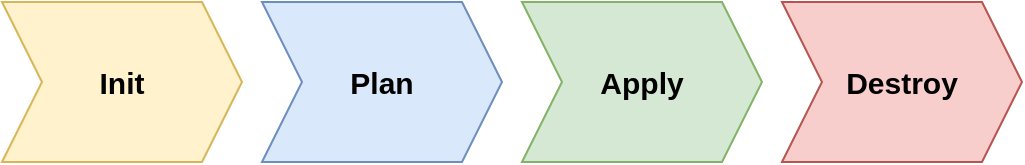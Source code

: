 <mxfile version="14.6.13" type="device"><diagram name="Page-1" id="12e1b939-464a-85fe-373e-61e167be1490"><mxGraphModel dx="1422" dy="2096.5" grid="1" gridSize="10" guides="1" tooltips="1" connect="1" arrows="1" fold="1" page="1" pageScale="1.5" pageWidth="1169" pageHeight="827" background="none" math="0" shadow="0"><root><mxCell id="0"/><mxCell id="1" parent="0"/><mxCell id="Qz4a6yCf0H2EISgq-EAe-1" value="&lt;span style=&quot;font-size: 15px;&quot;&gt;&lt;font style=&quot;font-size: 15px;&quot;&gt;Init&lt;/font&gt;&lt;/span&gt;" style="shape=step;perimeter=stepPerimeter;whiteSpace=wrap;html=1;fixedSize=1;fillColor=#fff2cc;strokeColor=#d6b656;fontSize=15;fontStyle=1" parent="1" vertex="1"><mxGeometry x="420" y="-30" width="120" height="80" as="geometry"/></mxCell><mxCell id="Qz4a6yCf0H2EISgq-EAe-2" value="Plan" style="shape=step;perimeter=stepPerimeter;whiteSpace=wrap;html=1;fixedSize=1;fillColor=#dae8fc;strokeColor=#6c8ebf;fontSize=15;fontStyle=1" parent="1" vertex="1"><mxGeometry x="550" y="-30" width="120" height="80" as="geometry"/></mxCell><mxCell id="Qz4a6yCf0H2EISgq-EAe-3" value="Apply" style="shape=step;perimeter=stepPerimeter;whiteSpace=wrap;html=1;fixedSize=1;fillColor=#d5e8d4;strokeColor=#82b366;fontSize=15;fontStyle=1" parent="1" vertex="1"><mxGeometry x="680" y="-30" width="120" height="80" as="geometry"/></mxCell><mxCell id="Qz4a6yCf0H2EISgq-EAe-4" value="Destroy" style="shape=step;perimeter=stepPerimeter;whiteSpace=wrap;html=1;fixedSize=1;fillColor=#f8cecc;strokeColor=#b85450;fontSize=15;fontStyle=1" parent="1" vertex="1"><mxGeometry x="810" y="-30" width="120" height="80" as="geometry"/></mxCell></root></mxGraphModel></diagram></mxfile>